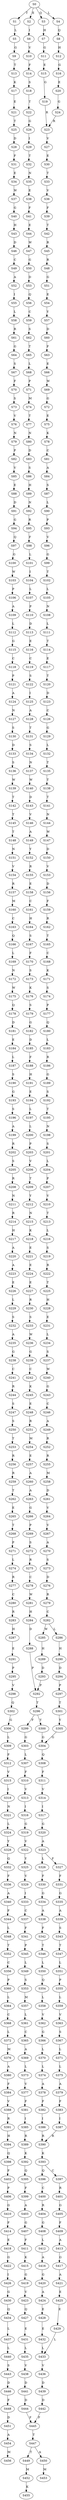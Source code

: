 strict digraph  {
	S0 -> S1 [ label = T ];
	S0 -> S2 [ label = E ];
	S0 -> S3 [ label = Q ];
	S0 -> S4 [ label = L ];
	S1 -> S5 [ label = L ];
	S2 -> S6 [ label = I ];
	S3 -> S7 [ label = H ];
	S4 -> S8 [ label = Q ];
	S5 -> S9 [ label = G ];
	S6 -> S10 [ label = V ];
	S7 -> S11 [ label = G ];
	S8 -> S12 [ label = H ];
	S9 -> S13 [ label = T ];
	S10 -> S14 [ label = F ];
	S11 -> S15 [ label = E ];
	S12 -> S16 [ label = G ];
	S13 -> S17 [ label = K ];
	S14 -> S18 [ label = S ];
	S15 -> S19 [ label = G ];
	S16 -> S20 [ label = E ];
	S17 -> S21 [ label = E ];
	S18 -> S22 [ label = T ];
	S19 -> S23 [ label = R ];
	S20 -> S24 [ label = G ];
	S21 -> S25 [ label = T ];
	S22 -> S26 [ label = G ];
	S23 -> S27 [ label = V ];
	S24 -> S23 [ label = R ];
	S25 -> S28 [ label = D ];
	S26 -> S29 [ label = I ];
	S27 -> S30 [ label = E ];
	S28 -> S31 [ label = F ];
	S29 -> S32 [ label = T ];
	S30 -> S33 [ label = T ];
	S31 -> S34 [ label = E ];
	S32 -> S35 [ label = N ];
	S33 -> S36 [ label = V ];
	S34 -> S37 [ label = W ];
	S35 -> S38 [ label = E ];
	S36 -> S39 [ label = F ];
	S37 -> S40 [ label = G ];
	S38 -> S41 [ label = F ];
	S39 -> S42 [ label = T ];
	S40 -> S43 [ label = H ];
	S41 -> S44 [ label = E ];
	S42 -> S45 [ label = R ];
	S43 -> S46 [ label = D ];
	S44 -> S47 [ label = W ];
	S45 -> S48 [ label = R ];
	S46 -> S49 [ label = C ];
	S47 -> S50 [ label = G ];
	S48 -> S51 [ label = G ];
	S49 -> S52 [ label = A ];
	S50 -> S53 [ label = D ];
	S51 -> S54 [ label = E ];
	S52 -> S55 [ label = I ];
	S53 -> S56 [ label = Q ];
	S54 -> S57 [ label = Y ];
	S55 -> S58 [ label = L ];
	S56 -> S59 [ label = C ];
	S57 -> S60 [ label = D ];
	S58 -> S61 [ label = R ];
	S59 -> S62 [ label = S ];
	S60 -> S63 [ label = F ];
	S61 -> S64 [ label = G ];
	S62 -> S65 [ label = T ];
	S63 -> S66 [ label = E ];
	S64 -> S67 [ label = S ];
	S65 -> S68 [ label = L ];
	S66 -> S69 [ label = W ];
	S67 -> S70 [ label = F ];
	S68 -> S71 [ label = P ];
	S69 -> S72 [ label = G ];
	S70 -> S73 [ label = S ];
	S71 -> S74 [ label = M ];
	S72 -> S75 [ label = E ];
	S73 -> S76 [ label = V ];
	S74 -> S77 [ label = T ];
	S75 -> S78 [ label = K ];
	S76 -> S79 [ label = N ];
	S77 -> S80 [ label = N ];
	S78 -> S81 [ label = C ];
	S79 -> S82 [ label = P ];
	S80 -> S83 [ label = D ];
	S81 -> S84 [ label = A ];
	S82 -> S85 [ label = V ];
	S83 -> S86 [ label = S ];
	S84 -> S87 [ label = S ];
	S85 -> S88 [ label = E ];
	S86 -> S89 [ label = H ];
	S87 -> S90 [ label = L ];
	S88 -> S91 [ label = D ];
	S89 -> S92 [ label = N ];
	S90 -> S93 [ label = P ];
	S91 -> S94 [ label = G ];
	S92 -> S95 [ label = R ];
	S93 -> S96 [ label = V ];
	S94 -> S97 [ label = Q ];
	S95 -> S98 [ label = F ];
	S96 -> S99 [ label = G ];
	S97 -> S100 [ label = G ];
	S98 -> S101 [ label = L ];
	S99 -> S102 [ label = T ];
	S100 -> S103 [ label = W ];
	S101 -> S104 [ label = I ];
	S102 -> S105 [ label = L ];
	S103 -> S106 [ label = P ];
	S104 -> S107 [ label = L ];
	S105 -> S108 [ label = N ];
	S106 -> S109 [ label = A ];
	S107 -> S110 [ label = P ];
	S108 -> S111 [ label = L ];
	S109 -> S112 [ label = L ];
	S110 -> S113 [ label = D ];
	S111 -> S114 [ label = T ];
	S112 -> S115 [ label = G ];
	S113 -> S116 [ label = E ];
	S114 -> S117 [ label = E ];
	S115 -> S118 [ label = C ];
	S116 -> S119 [ label = C ];
	S117 -> S120 [ label = T ];
	S118 -> S121 [ label = P ];
	S119 -> S122 [ label = S ];
	S120 -> S123 [ label = D ];
	S121 -> S124 [ label = A ];
	S122 -> S125 [ label = I ];
	S123 -> S126 [ label = C ];
	S124 -> S127 [ label = N ];
	S125 -> S128 [ label = A ];
	S126 -> S129 [ label = G ];
	S127 -> S130 [ label = S ];
	S128 -> S131 [ label = T ];
	S129 -> S132 [ label = L ];
	S130 -> S133 [ label = D ];
	S131 -> S134 [ label = S ];
	S132 -> S135 [ label = T ];
	S133 -> S136 [ label = S ];
	S134 -> S137 [ label = N ];
	S135 -> S138 [ label = T ];
	S136 -> S139 [ label = W ];
	S137 -> S140 [ label = W ];
	S138 -> S141 [ label = T ];
	S139 -> S142 [ label = T ];
	S140 -> S143 [ label = D ];
	S141 -> S144 [ label = N ];
	S142 -> S145 [ label = T ];
	S143 -> S146 [ label = V ];
	S144 -> S147 [ label = W ];
	S145 -> S148 [ label = T ];
	S146 -> S149 [ label = A ];
	S147 -> S150 [ label = D ];
	S148 -> S151 [ label = N ];
	S149 -> S152 [ label = Y ];
	S150 -> S153 [ label = V ];
	S151 -> S154 [ label = V ];
	S152 -> S155 [ label = R ];
	S153 -> S156 [ label = D ];
	S154 -> S157 [ label = R ];
	S155 -> S158 [ label = E ];
	S156 -> S159 [ label = F ];
	S157 -> S160 [ label = M ];
	S158 -> S161 [ label = C ];
	S159 -> S162 [ label = R ];
	S160 -> S163 [ label = C ];
	S161 -> S164 [ label = H ];
	S162 -> S165 [ label = T ];
	S163 -> S166 [ label = Q ];
	S164 -> S167 [ label = S ];
	S165 -> S168 [ label = C ];
	S166 -> S169 [ label = L ];
	S167 -> S170 [ label = F ];
	S168 -> S171 [ label = K ];
	S169 -> S172 [ label = N ];
	S170 -> S173 [ label = S ];
	S171 -> S174 [ label = S ];
	S172 -> S175 [ label = W ];
	S173 -> S176 [ label = K ];
	S174 -> S177 [ label = P ];
	S175 -> S178 [ label = Q ];
	S176 -> S179 [ label = S ];
	S177 -> S180 [ label = Q ];
	S178 -> S181 [ label = D ];
	S179 -> S182 [ label = G ];
	S180 -> S183 [ label = L ];
	S181 -> S184 [ label = E ];
	S182 -> S185 [ label = D ];
	S183 -> S186 [ label = R ];
	S184 -> S187 [ label = L ];
	S185 -> S188 [ label = F ];
	S186 -> S189 [ label = G ];
	S187 -> S190 [ label = S ];
	S188 -> S191 [ label = H ];
	S189 -> S192 [ label = S ];
	S190 -> S193 [ label = G ];
	S191 -> S194 [ label = E ];
	S192 -> S195 [ label = T ];
	S193 -> S196 [ label = S ];
	S194 -> S197 [ label = L ];
	S195 -> S198 [ label = N ];
	S196 -> S199 [ label = A ];
	S197 -> S200 [ label = L ];
	S198 -> S201 [ label = S ];
	S199 -> S202 [ label = R ];
	S200 -> S203 [ label = P ];
	S201 -> S204 [ label = L ];
	S202 -> S205 [ label = S ];
	S203 -> S206 [ label = V ];
	S204 -> S207 [ label = P ];
	S205 -> S208 [ label = R ];
	S206 -> S209 [ label = T ];
	S207 -> S210 [ label = V ];
	S208 -> S211 [ label = N ];
	S209 -> S212 [ label = Y ];
	S210 -> S213 [ label = T ];
	S211 -> S214 [ label = R ];
	S212 -> S215 [ label = N ];
	S213 -> S216 [ label = L ];
	S214 -> S217 [ label = H ];
	S215 -> S218 [ label = K ];
	S216 -> S219 [ label = S ];
	S217 -> S220 [ label = A ];
	S218 -> S221 [ label = E ];
	S219 -> S222 [ label = R ];
	S220 -> S223 [ label = A ];
	S221 -> S224 [ label = E ];
	S222 -> S225 [ label = T ];
	S223 -> S226 [ label = E ];
	S224 -> S227 [ label = E ];
	S225 -> S228 [ label = H ];
	S226 -> S229 [ label = L ];
	S227 -> S230 [ label = R ];
	S228 -> S231 [ label = E ];
	S229 -> S232 [ label = S ];
	S230 -> S233 [ label = S ];
	S231 -> S234 [ label = L ];
	S232 -> S235 [ label = A ];
	S233 -> S236 [ label = W ];
	S234 -> S237 [ label = S ];
	S235 -> S238 [ label = G ];
	S236 -> S239 [ label = G ];
	S237 -> S240 [ label = W ];
	S238 -> S241 [ label = C ];
	S239 -> S242 [ label = C ];
	S240 -> S243 [ label = G ];
	S241 -> S244 [ label = R ];
	S242 -> S245 [ label = K ];
	S243 -> S246 [ label = C ];
	S244 -> S247 [ label = S ];
	S245 -> S248 [ label = E ];
	S246 -> S249 [ label = A ];
	S247 -> S250 [ label = S ];
	S248 -> S251 [ label = R ];
	S249 -> S252 [ label = R ];
	S250 -> S253 [ label = T ];
	S251 -> S254 [ label = M ];
	S252 -> S255 [ label = R ];
	S253 -> S256 [ label = R ];
	S254 -> S257 [ label = E ];
	S255 -> S258 [ label = M ];
	S256 -> S259 [ label = R ];
	S257 -> S260 [ label = A ];
	S258 -> S261 [ label = D ];
	S259 -> S262 [ label = T ];
	S260 -> S263 [ label = A ];
	S261 -> S264 [ label = V ];
	S262 -> S265 [ label = E ];
	S263 -> S266 [ label = G ];
	S264 -> S267 [ label = V ];
	S265 -> S268 [ label = T ];
	S266 -> S269 [ label = P ];
	S267 -> S270 [ label = A ];
	S268 -> S271 [ label = P ];
	S269 -> S272 [ label = S ];
	S270 -> S273 [ label = S ];
	S271 -> S274 [ label = L ];
	S272 -> S275 [ label = R ];
	S273 -> S276 [ label = D ];
	S274 -> S277 [ label = R ];
	S275 -> S278 [ label = C ];
	S276 -> S279 [ label = R ];
	S277 -> S280 [ label = C ];
	S278 -> S281 [ label = W ];
	S279 -> S282 [ label = C ];
	S280 -> S283 [ label = R ];
	S281 -> S284 [ label = H ];
	S282 -> S285 [ label = W ];
	S282 -> S286 [ label = L ];
	S283 -> S287 [ label = H ];
	S284 -> S288 [ label = D ];
	S285 -> S289 [ label = H ];
	S286 -> S290 [ label = H ];
	S287 -> S291 [ label = E ];
	S288 -> S292 [ label = P ];
	S289 -> S293 [ label = D ];
	S290 -> S294 [ label = D ];
	S291 -> S295 [ label = P ];
	S292 -> S296 [ label = T ];
	S293 -> S292 [ label = P ];
	S294 -> S297 [ label = P ];
	S295 -> S298 [ label = V ];
	S296 -> S299 [ label = F ];
	S296 -> S300 [ label = Y ];
	S297 -> S301 [ label = T ];
	S298 -> S302 [ label = Q ];
	S299 -> S303 [ label = G ];
	S300 -> S304 [ label = G ];
	S301 -> S305 [ label = Y ];
	S302 -> S306 [ label = G ];
	S303 -> S307 [ label = L ];
	S304 -> S308 [ label = Q ];
	S305 -> S304 [ label = G ];
	S306 -> S309 [ label = L ];
	S307 -> S310 [ label = F ];
	S308 -> S311 [ label = F ];
	S309 -> S312 [ label = F ];
	S310 -> S313 [ label = V ];
	S311 -> S314 [ label = V ];
	S312 -> S315 [ label = V ];
	S313 -> S316 [ label = I ];
	S314 -> S317 [ label = I ];
	S315 -> S318 [ label = I ];
	S316 -> S319 [ label = G ];
	S317 -> S320 [ label = G ];
	S318 -> S321 [ label = N ];
	S319 -> S322 [ label = V ];
	S320 -> S323 [ label = A ];
	S321 -> S324 [ label = L ];
	S322 -> S325 [ label = Y ];
	S323 -> S326 [ label = L ];
	S323 -> S327 [ label = F ];
	S324 -> S328 [ label = Y ];
	S325 -> S329 [ label = V ];
	S326 -> S330 [ label = F ];
	S327 -> S331 [ label = F ];
	S328 -> S332 [ label = Q ];
	S329 -> S333 [ label = I ];
	S330 -> S334 [ label = G ];
	S331 -> S335 [ label = G ];
	S332 -> S336 [ label = F ];
	S333 -> S337 [ label = C ];
	S334 -> S338 [ label = A ];
	S335 -> S339 [ label = A ];
	S336 -> S340 [ label = A ];
	S337 -> S341 [ label = F ];
	S338 -> S342 [ label = F ];
	S339 -> S343 [ label = S ];
	S340 -> S344 [ label = F ];
	S341 -> S345 [ label = P ];
	S342 -> S346 [ label = T ];
	S343 -> S347 [ label = T ];
	S344 -> S348 [ label = L ];
	S345 -> S349 [ label = L ];
	S346 -> S350 [ label = L ];
	S347 -> S351 [ label = L ];
	S348 -> S352 [ label = T ];
	S349 -> S353 [ label = S ];
	S350 -> S354 [ label = Q ];
	S351 -> S355 [ label = P ];
	S352 -> S356 [ label = C ];
	S353 -> S357 [ label = M ];
	S354 -> S358 [ label = L ];
	S355 -> S359 [ label = L ];
	S356 -> S360 [ label = P ];
	S357 -> S361 [ label = L ];
	S358 -> S362 [ label = V ];
	S359 -> S363 [ label = V ];
	S360 -> S364 [ label = L ];
	S361 -> S365 [ label = C ];
	S362 -> S366 [ label = G ];
	S363 -> S367 [ label = S ];
	S364 -> S368 [ label = C ];
	S365 -> S369 [ label = A ];
	S366 -> S370 [ label = L ];
	S367 -> S371 [ label = L ];
	S368 -> S372 [ label = L ];
	S369 -> S373 [ label = L ];
	S370 -> S374 [ label = L ];
	S371 -> S375 [ label = L ];
	S372 -> S376 [ label = M ];
	S373 -> S377 [ label = V ];
	S374 -> S378 [ label = A ];
	S375 -> S379 [ label = A ];
	S376 -> S380 [ label = A ];
	S377 -> S381 [ label = F ];
	S378 -> S382 [ label = F ];
	S379 -> S383 [ label = F ];
	S380 -> S384 [ label = F ];
	S381 -> S385 [ label = I ];
	S382 -> S386 [ label = I ];
	S383 -> S387 [ label = I ];
	S384 -> S388 [ label = V ];
	S385 -> S389 [ label = R ];
	S386 -> S390 [ label = R ];
	S387 -> S390 [ label = R ];
	S388 -> S391 [ label = R ];
	S389 -> S392 [ label = K ];
	S390 -> S393 [ label = K ];
	S391 -> S394 [ label = H ];
	S392 -> S395 [ label = Q ];
	S393 -> S396 [ label = Q ];
	S393 -> S397 [ label = C ];
	S394 -> S398 [ label = Q ];
	S395 -> S399 [ label = F ];
	S396 -> S400 [ label = C ];
	S397 -> S401 [ label = R ];
	S398 -> S402 [ label = F ];
	S399 -> S403 [ label = A ];
	S400 -> S404 [ label = R ];
	S401 -> S405 [ label = G ];
	S402 -> S406 [ label = P ];
	S403 -> S407 [ label = G ];
	S404 -> S408 [ label = G ];
	S405 -> S409 [ label = F ];
	S406 -> S410 [ label = G ];
	S407 -> S411 [ label = F ];
	S408 -> S412 [ label = L ];
	S409 -> S413 [ label = A ];
	S410 -> S414 [ label = F ];
	S411 -> S415 [ label = K ];
	S412 -> S416 [ label = A ];
	S413 -> S417 [ label = G ];
	S414 -> S418 [ label = E ];
	S415 -> S419 [ label = G ];
	S416 -> S420 [ label = G ];
	S417 -> S421 [ label = A ];
	S418 -> S422 [ label = G ];
	S419 -> S423 [ label = V ];
	S420 -> S424 [ label = A ];
	S421 -> S425 [ label = E ];
	S422 -> S426 [ label = I ];
	S423 -> S427 [ label = Q ];
	S424 -> S428 [ label = E ];
	S425 -> S429 [ label = E ];
	S426 -> S430 [ label = G ];
	S427 -> S431 [ label = E ];
	S428 -> S432 [ label = E ];
	S429 -> S433 [ label = L ];
	S430 -> S434 [ label = Q ];
	S431 -> S435 [ label = L ];
	S432 -> S433 [ label = L ];
	S433 -> S436 [ label = V ];
	S434 -> S437 [ label = L ];
	S435 -> S438 [ label = V ];
	S436 -> S439 [ label = D ];
	S437 -> S440 [ label = L ];
	S438 -> S441 [ label = D ];
	S439 -> S442 [ label = D ];
	S440 -> S443 [ label = S ];
	S441 -> S444 [ label = D ];
	S442 -> S445 [ label = F ];
	S443 -> S446 [ label = D ];
	S444 -> S445 [ label = F ];
	S445 -> S447 [ label = T ];
	S446 -> S448 [ label = F ];
	S447 -> S449 [ label = T ];
	S447 -> S450 [ label = A ];
	S448 -> S451 [ label = D ];
	S449 -> S452 [ label = M ];
	S450 -> S453 [ label = M ];
	S451 -> S454 [ label = A ];
	S452 -> S455 [ label = K ];
	S454 -> S456 [ label = M ];
}
